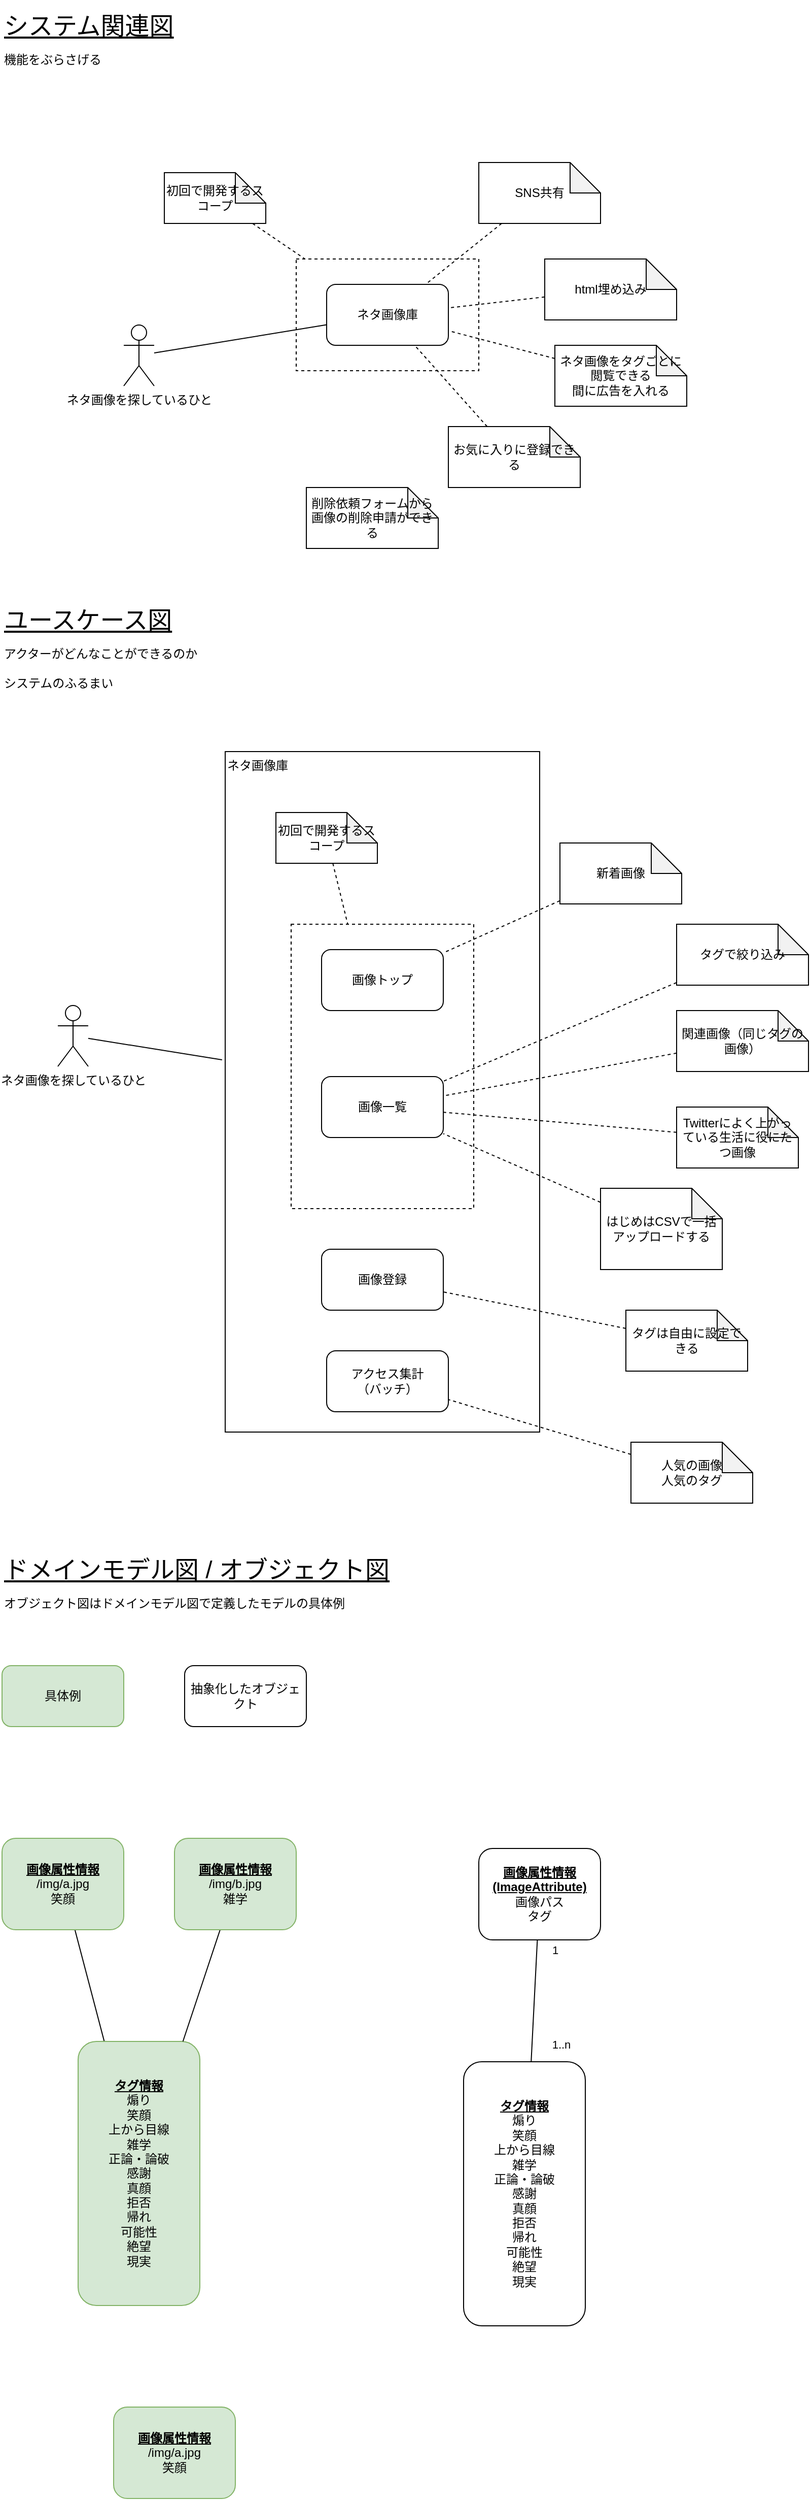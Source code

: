 <mxfile>
    <diagram id="ZOZsUnVHf0IIji6it-Vu" name="ドメインモデル図">
        <mxGraphModel dx="1778" dy="1335" grid="1" gridSize="10" guides="1" tooltips="1" connect="1" arrows="1" fold="1" page="0" pageScale="1" pageWidth="827" pageHeight="1169" math="0" shadow="0">
            <root>
                <mxCell id="0"/>
                <mxCell id="1" parent="0"/>
                <mxCell id="2" value="ネタ画像庫" style="rounded=0;whiteSpace=wrap;html=1;verticalAlign=top;align=left;fillColor=none;" parent="1" vertex="1">
                    <mxGeometry x="140" y="580" width="310" height="670" as="geometry"/>
                </mxCell>
                <mxCell id="3" value="" style="rounded=0;whiteSpace=wrap;html=1;fillColor=none;dashed=1;" parent="1" vertex="1">
                    <mxGeometry x="205" y="750" width="180" height="280" as="geometry"/>
                </mxCell>
                <mxCell id="4" value="" style="rounded=0;whiteSpace=wrap;html=1;fillColor=none;dashed=1;" parent="1" vertex="1">
                    <mxGeometry x="210" y="95" width="180" height="110" as="geometry"/>
                </mxCell>
                <mxCell id="5" value="ネタ画像庫" style="rounded=1;whiteSpace=wrap;html=1;" parent="1" vertex="1">
                    <mxGeometry x="240" y="120" width="120" height="60" as="geometry"/>
                </mxCell>
                <mxCell id="6" style="edgeStyle=none;html=1;endArrow=none;endFill=0;" parent="1" source="7" target="5" edge="1">
                    <mxGeometry relative="1" as="geometry"/>
                </mxCell>
                <mxCell id="7" value="ネタ画像を探しているひと" style="shape=umlActor;verticalLabelPosition=bottom;verticalAlign=top;html=1;outlineConnect=0;" parent="1" vertex="1">
                    <mxGeometry x="40" y="160" width="30" height="60" as="geometry"/>
                </mxCell>
                <mxCell id="10" style="edgeStyle=none;html=1;endArrow=none;endFill=0;dashed=1;" parent="1" source="11" target="4" edge="1">
                    <mxGeometry relative="1" as="geometry"/>
                </mxCell>
                <mxCell id="11" value="初回で開発するスコープ" style="shape=note;whiteSpace=wrap;html=1;backgroundOutline=1;darkOpacity=0.05;" parent="1" vertex="1">
                    <mxGeometry x="80" y="10" width="100" height="50" as="geometry"/>
                </mxCell>
                <mxCell id="14" value="&lt;u&gt;システム関連図&lt;/u&gt;&lt;br&gt;&lt;font style=&quot;font-size: 12px&quot;&gt;機能をぶらさげる&lt;/font&gt;" style="text;html=1;strokeColor=none;fillColor=none;align=left;verticalAlign=middle;whiteSpace=wrap;rounded=0;fontSize=24;" parent="1" vertex="1">
                    <mxGeometry x="-80" y="-160" width="275" height="80" as="geometry"/>
                </mxCell>
                <mxCell id="15" value="&lt;u&gt;ユースケース図&lt;/u&gt;&lt;br&gt;&lt;font style=&quot;font-size: 12px&quot;&gt;アクターがどんなことができるのか&lt;br&gt;システムのふるまい&lt;br&gt;&lt;/font&gt;" style="text;html=1;strokeColor=none;fillColor=none;align=left;verticalAlign=middle;whiteSpace=wrap;rounded=0;fontSize=24;" parent="1" vertex="1">
                    <mxGeometry x="-80" y="440" width="360" height="80" as="geometry"/>
                </mxCell>
                <mxCell id="16" style="edgeStyle=none;html=1;fontSize=24;endArrow=none;endFill=0;dashed=1;" parent="1" source="17" target="5" edge="1">
                    <mxGeometry relative="1" as="geometry"/>
                </mxCell>
                <mxCell id="17" value="html埋め込み" style="shape=note;whiteSpace=wrap;html=1;backgroundOutline=1;darkOpacity=0.05;" parent="1" vertex="1">
                    <mxGeometry x="455" y="95" width="130" height="60" as="geometry"/>
                </mxCell>
                <mxCell id="18" value="画像トップ" style="rounded=1;whiteSpace=wrap;html=1;fontSize=12;" parent="1" vertex="1">
                    <mxGeometry x="235" y="775" width="120" height="60" as="geometry"/>
                </mxCell>
                <mxCell id="21" style="edgeStyle=none;html=1;fontSize=12;endArrow=none;endFill=0;entryX=-0.01;entryY=0.453;entryDx=0;entryDy=0;entryPerimeter=0;" parent="1" source="22" target="2" edge="1">
                    <mxGeometry relative="1" as="geometry"/>
                </mxCell>
                <mxCell id="22" value="ネタ画像を探しているひと" style="shape=umlActor;verticalLabelPosition=bottom;verticalAlign=top;html=1;outlineConnect=0;" parent="1" vertex="1">
                    <mxGeometry x="-25" y="830" width="30" height="60" as="geometry"/>
                </mxCell>
                <mxCell id="27" style="edgeStyle=none;html=1;dashed=1;fontSize=12;endArrow=none;endFill=0;" parent="1" source="28" target="5" edge="1">
                    <mxGeometry relative="1" as="geometry"/>
                </mxCell>
                <mxCell id="28" value="SNS共有" style="shape=note;whiteSpace=wrap;html=1;backgroundOutline=1;darkOpacity=0.05;" parent="1" vertex="1">
                    <mxGeometry x="390" width="120" height="60" as="geometry"/>
                </mxCell>
                <mxCell id="29" style="edgeStyle=none;html=1;dashed=1;fontSize=12;endArrow=none;endFill=0;" parent="1" source="30" target="3" edge="1">
                    <mxGeometry relative="1" as="geometry"/>
                </mxCell>
                <mxCell id="30" value="初回で開発するスコープ" style="shape=note;whiteSpace=wrap;html=1;backgroundOutline=1;darkOpacity=0.05;" parent="1" vertex="1">
                    <mxGeometry x="190" y="640" width="100" height="50" as="geometry"/>
                </mxCell>
                <mxCell id="33" value="&lt;u&gt;ドメインモデル図 / オブジェクト図&lt;/u&gt;&lt;br&gt;&lt;font style=&quot;font-size: 12px&quot;&gt;オブジェクト図はドメインモデル図で定義したモデルの具体例&lt;br&gt;&lt;/font&gt;" style="text;html=1;strokeColor=none;fillColor=none;align=left;verticalAlign=middle;whiteSpace=wrap;rounded=0;fontSize=24;" parent="1" vertex="1">
                    <mxGeometry x="-80" y="1360" width="440" height="80" as="geometry"/>
                </mxCell>
                <mxCell id="36" value="具体例" style="rounded=1;whiteSpace=wrap;html=1;fontSize=12;fillColor=#d5e8d4;strokeColor=#82b366;" parent="1" vertex="1">
                    <mxGeometry x="-80" y="1480" width="120" height="60" as="geometry"/>
                </mxCell>
                <mxCell id="37" value="抽象化したオブジェクト" style="rounded=1;whiteSpace=wrap;html=1;fontSize=12;" parent="1" vertex="1">
                    <mxGeometry x="100" y="1480" width="120" height="60" as="geometry"/>
                </mxCell>
                <mxCell id="55" style="edgeStyle=none;html=1;dashed=1;endArrow=none;endFill=0;" parent="1" source="54" target="5" edge="1">
                    <mxGeometry relative="1" as="geometry"/>
                </mxCell>
                <mxCell id="54" value="ネタ画像をタグごとに閲覧できる&lt;br&gt;間に広告を入れる" style="shape=note;whiteSpace=wrap;html=1;backgroundOutline=1;darkOpacity=0.05;" parent="1" vertex="1">
                    <mxGeometry x="465" y="180" width="130" height="60" as="geometry"/>
                </mxCell>
                <mxCell id="57" style="edgeStyle=none;html=1;dashed=1;endArrow=none;endFill=0;" parent="1" source="56" target="5" edge="1">
                    <mxGeometry relative="1" as="geometry"/>
                </mxCell>
                <mxCell id="56" value="お気に入りに登録できる" style="shape=note;whiteSpace=wrap;html=1;backgroundOutline=1;darkOpacity=0.05;" parent="1" vertex="1">
                    <mxGeometry x="360" y="260" width="130" height="60" as="geometry"/>
                </mxCell>
                <mxCell id="58" value="画像一覧" style="rounded=1;whiteSpace=wrap;html=1;fontSize=12;" parent="1" vertex="1">
                    <mxGeometry x="235" y="900" width="120" height="60" as="geometry"/>
                </mxCell>
                <mxCell id="59" value="画像登録" style="rounded=1;whiteSpace=wrap;html=1;fontSize=12;" parent="1" vertex="1">
                    <mxGeometry x="235" y="1070" width="120" height="60" as="geometry"/>
                </mxCell>
                <mxCell id="61" style="edgeStyle=none;html=1;dashed=1;endArrow=none;endFill=0;" parent="1" source="60" target="18" edge="1">
                    <mxGeometry relative="1" as="geometry"/>
                </mxCell>
                <mxCell id="60" value="新着画像" style="shape=note;whiteSpace=wrap;html=1;backgroundOutline=1;darkOpacity=0.05;" parent="1" vertex="1">
                    <mxGeometry x="470" y="670" width="120" height="60" as="geometry"/>
                </mxCell>
                <mxCell id="64" style="edgeStyle=none;html=1;dashed=1;endArrow=none;endFill=0;" parent="1" source="62" target="70" edge="1">
                    <mxGeometry relative="1" as="geometry"/>
                </mxCell>
                <mxCell id="62" value="人気の画像&lt;br&gt;人気のタグ" style="shape=note;whiteSpace=wrap;html=1;backgroundOutline=1;darkOpacity=0.05;" parent="1" vertex="1">
                    <mxGeometry x="540" y="1260" width="120" height="60" as="geometry"/>
                </mxCell>
                <mxCell id="66" style="edgeStyle=none;html=1;dashed=1;endArrow=none;endFill=0;" parent="1" source="65" target="58" edge="1">
                    <mxGeometry relative="1" as="geometry"/>
                </mxCell>
                <mxCell id="65" value="タグで絞り込み" style="shape=note;whiteSpace=wrap;html=1;backgroundOutline=1;darkOpacity=0.05;" parent="1" vertex="1">
                    <mxGeometry x="585" y="750" width="130" height="60" as="geometry"/>
                </mxCell>
                <mxCell id="68" style="edgeStyle=none;html=1;dashed=1;endArrow=none;endFill=0;" parent="1" source="67" target="58" edge="1">
                    <mxGeometry relative="1" as="geometry"/>
                </mxCell>
                <mxCell id="67" value="はじめはCSVで一括アップロードする" style="shape=note;whiteSpace=wrap;html=1;backgroundOutline=1;darkOpacity=0.05;" parent="1" vertex="1">
                    <mxGeometry x="510" y="1010" width="120" height="80" as="geometry"/>
                </mxCell>
                <mxCell id="83" style="edgeStyle=none;html=1;endArrow=none;endFill=0;" parent="1" source="69" target="77" edge="1">
                    <mxGeometry relative="1" as="geometry"/>
                </mxCell>
                <mxCell id="69" value="&lt;u&gt;&lt;b&gt;画像属性情報&lt;br&gt;&lt;/b&gt;&lt;/u&gt;/img/a.jpg&lt;br&gt;笑顔" style="rounded=1;whiteSpace=wrap;html=1;fontSize=12;fillColor=#d5e8d4;strokeColor=#82b366;" parent="1" vertex="1">
                    <mxGeometry x="-80" y="1650" width="120" height="90" as="geometry"/>
                </mxCell>
                <mxCell id="70" value="アクセス集計&lt;br&gt;（バッチ）" style="rounded=1;whiteSpace=wrap;html=1;fontSize=12;" parent="1" vertex="1">
                    <mxGeometry x="240" y="1170" width="120" height="60" as="geometry"/>
                </mxCell>
                <mxCell id="72" style="edgeStyle=none;html=1;dashed=1;endArrow=none;endFill=0;" parent="1" source="71" target="58" edge="1">
                    <mxGeometry relative="1" as="geometry"/>
                </mxCell>
                <mxCell id="71" value="関連画像（同じタグの画像）" style="shape=note;whiteSpace=wrap;html=1;backgroundOutline=1;darkOpacity=0.05;" parent="1" vertex="1">
                    <mxGeometry x="585" y="835" width="130" height="60" as="geometry"/>
                </mxCell>
                <mxCell id="74" style="edgeStyle=none;html=1;dashed=1;endArrow=none;endFill=0;" parent="1" source="73" target="58" edge="1">
                    <mxGeometry relative="1" as="geometry"/>
                </mxCell>
                <mxCell id="73" value="Twitterによく上がっている生活に役にたつ画像" style="shape=note;whiteSpace=wrap;html=1;backgroundOutline=1;darkOpacity=0.05;" parent="1" vertex="1">
                    <mxGeometry x="585" y="930" width="120" height="60" as="geometry"/>
                </mxCell>
                <mxCell id="90" style="edgeStyle=none;html=1;endArrow=none;endFill=0;" parent="1" source="76" target="89" edge="1">
                    <mxGeometry relative="1" as="geometry"/>
                </mxCell>
                <mxCell id="91" value="1" style="edgeLabel;html=1;align=center;verticalAlign=middle;resizable=0;points=[];" parent="90" vertex="1" connectable="0">
                    <mxGeometry x="-0.016" y="-1" relative="1" as="geometry">
                        <mxPoint x="21" y="-49" as="offset"/>
                    </mxGeometry>
                </mxCell>
                <mxCell id="92" value="1..n" style="edgeLabel;html=1;align=center;verticalAlign=middle;resizable=0;points=[];" parent="90" vertex="1" connectable="0">
                    <mxGeometry x="0.715" y="2" relative="1" as="geometry">
                        <mxPoint x="26" as="offset"/>
                    </mxGeometry>
                </mxCell>
                <mxCell id="76" value="&lt;u&gt;&lt;b&gt;画像属性情報&lt;br&gt;(ImageAttribute)&lt;br&gt;&lt;/b&gt;&lt;/u&gt;画像パス&lt;br&gt;タグ" style="rounded=1;whiteSpace=wrap;html=1;fontSize=12;" parent="1" vertex="1">
                    <mxGeometry x="390" y="1660" width="120" height="90" as="geometry"/>
                </mxCell>
                <mxCell id="77" value="&lt;u&gt;&lt;b&gt;タグ情報&lt;br&gt;&lt;/b&gt;&lt;/u&gt;煽り&lt;br&gt;笑顔&lt;br&gt;上から目線&lt;br&gt;雑学&lt;br&gt;正論・論破&lt;br&gt;感謝&lt;br&gt;真顔&lt;br&gt;拒否&lt;br&gt;帰れ&lt;br&gt;可能性&lt;br&gt;絶望&lt;br&gt;現実" style="rounded=1;whiteSpace=wrap;html=1;fontSize=12;fillColor=#d5e8d4;strokeColor=#82b366;" parent="1" vertex="1">
                    <mxGeometry x="-5" y="1850" width="120" height="260" as="geometry"/>
                </mxCell>
                <mxCell id="79" style="edgeStyle=none;html=1;dashed=1;endArrow=none;endFill=0;" parent="1" source="78" target="59" edge="1">
                    <mxGeometry relative="1" as="geometry"/>
                </mxCell>
                <mxCell id="78" value="タグは自由に設定できる" style="shape=note;whiteSpace=wrap;html=1;backgroundOutline=1;darkOpacity=0.05;" parent="1" vertex="1">
                    <mxGeometry x="535" y="1130" width="120" height="60" as="geometry"/>
                </mxCell>
                <mxCell id="82" style="edgeStyle=none;html=1;endArrow=none;endFill=0;" parent="1" source="81" target="77" edge="1">
                    <mxGeometry relative="1" as="geometry"/>
                </mxCell>
                <mxCell id="81" value="&lt;u&gt;&lt;b&gt;画像属性情報&lt;br&gt;&lt;/b&gt;&lt;/u&gt;/img/b.jpg&lt;br&gt;雑学" style="rounded=1;whiteSpace=wrap;html=1;fontSize=12;fillColor=#d5e8d4;strokeColor=#82b366;" parent="1" vertex="1">
                    <mxGeometry x="90" y="1650" width="120" height="90" as="geometry"/>
                </mxCell>
                <mxCell id="89" value="&lt;u&gt;&lt;b&gt;タグ情報&lt;br&gt;&lt;/b&gt;&lt;/u&gt;煽り&lt;br&gt;笑顔&lt;br&gt;上から目線&lt;br&gt;雑学&lt;br&gt;正論・論破&lt;br&gt;感謝&lt;br&gt;真顔&lt;br&gt;拒否&lt;br&gt;帰れ&lt;br&gt;可能性&lt;br&gt;絶望&lt;br&gt;現実" style="rounded=1;whiteSpace=wrap;html=1;fontSize=12;" parent="1" vertex="1">
                    <mxGeometry x="375" y="1870" width="120" height="260" as="geometry"/>
                </mxCell>
                <mxCell id="FZVtivqmHtUQwO8rmhvL-92" value="削除依頼フォームから画像の削除申請ができる" style="shape=note;whiteSpace=wrap;html=1;backgroundOutline=1;darkOpacity=0.05;" parent="1" vertex="1">
                    <mxGeometry x="220" y="320" width="130" height="60" as="geometry"/>
                </mxCell>
                <mxCell id="-2g5LexD6XYep8c7_5fs-92" value="&lt;u&gt;&lt;b&gt;画像属性情報&lt;br&gt;&lt;/b&gt;&lt;/u&gt;/img/a.jpg&lt;br&gt;笑顔" style="rounded=1;whiteSpace=wrap;html=1;fontSize=12;fillColor=#d5e8d4;strokeColor=#82b366;" vertex="1" parent="1">
                    <mxGeometry x="30" y="2210" width="120" height="90" as="geometry"/>
                </mxCell>
            </root>
        </mxGraphModel>
    </diagram>
    <diagram id="Jy3SGGQrCdnOrKDzAN7E" name="システムアーキテクチャ">
        <mxGraphModel dx="1378" dy="935" grid="1" gridSize="10" guides="1" tooltips="1" connect="1" arrows="1" fold="1" page="0" pageScale="1" pageWidth="827" pageHeight="1169" math="0" shadow="0">
            <root>
                <mxCell id="x-B0cTghRf6FqSLh7uY4-0"/>
                <mxCell id="x-B0cTghRf6FqSLh7uY4-1" parent="x-B0cTghRf6FqSLh7uY4-0"/>
                <mxCell id="Fv9ooPq86uM3jCUOfpWY-11" value="Firebase(Sparkプラン)" style="rounded=0;whiteSpace=wrap;html=1;fillColor=none;verticalAlign=top;align=left;fontSize=20;dashed=1;" parent="x-B0cTghRf6FqSLh7uY4-1" vertex="1">
                    <mxGeometry x="180" width="620" height="440" as="geometry"/>
                </mxCell>
                <mxCell id="Fv9ooPq86uM3jCUOfpWY-6" value="Cloud Firestore" style="rounded=1;whiteSpace=wrap;html=1;fillColor=#dae8fc;strokeColor=#6c8ebf;" parent="x-B0cTghRf6FqSLh7uY4-1" vertex="1">
                    <mxGeometry x="610" y="130" width="120" height="60" as="geometry"/>
                </mxCell>
                <mxCell id="Fv9ooPq86uM3jCUOfpWY-7" value="Cloud Storage" style="rounded=1;whiteSpace=wrap;html=1;fillColor=#dae8fc;strokeColor=#6c8ebf;" parent="x-B0cTghRf6FqSLh7uY4-1" vertex="1">
                    <mxGeometry x="600" y="270" width="120" height="60" as="geometry"/>
                </mxCell>
                <mxCell id="Fv9ooPq86uM3jCUOfpWY-9" style="edgeStyle=none;html=1;endArrow=none;endFill=0;" parent="x-B0cTghRf6FqSLh7uY4-1" source="Fv9ooPq86uM3jCUOfpWY-8" target="Fv9ooPq86uM3jCUOfpWY-6" edge="1">
                    <mxGeometry relative="1" as="geometry"/>
                </mxCell>
                <mxCell id="Fv9ooPq86uM3jCUOfpWY-10" style="edgeStyle=none;html=1;endArrow=none;endFill=0;" parent="x-B0cTghRf6FqSLh7uY4-1" source="Fv9ooPq86uM3jCUOfpWY-8" target="Fv9ooPq86uM3jCUOfpWY-7" edge="1">
                    <mxGeometry relative="1" as="geometry"/>
                </mxCell>
                <mxCell id="Fv9ooPq86uM3jCUOfpWY-8" value="Hosting&lt;br&gt;(Next.js)" style="rounded=1;whiteSpace=wrap;html=1;fillColor=#dae8fc;strokeColor=#6c8ebf;" parent="x-B0cTghRf6FqSLh7uY4-1" vertex="1">
                    <mxGeometry x="390" y="250" width="120" height="60" as="geometry"/>
                </mxCell>
                <mxCell id="Fv9ooPq86uM3jCUOfpWY-15" style="edgeStyle=none;html=1;fontSize=20;endArrow=none;endFill=0;" parent="x-B0cTghRf6FqSLh7uY4-1" source="Fv9ooPq86uM3jCUOfpWY-12" target="Fv9ooPq86uM3jCUOfpWY-13" edge="1">
                    <mxGeometry relative="1" as="geometry"/>
                </mxCell>
                <mxCell id="Fv9ooPq86uM3jCUOfpWY-12" value="エンジニア" style="shape=umlActor;verticalLabelPosition=bottom;verticalAlign=top;html=1;outlineConnect=0;fillColor=none;" parent="x-B0cTghRf6FqSLh7uY4-1" vertex="1">
                    <mxGeometry x="240" y="490" width="30" height="60" as="geometry"/>
                </mxCell>
                <mxCell id="Fv9ooPq86uM3jCUOfpWY-16" style="edgeStyle=none;html=1;fontSize=20;endArrow=none;endFill=0;" parent="x-B0cTghRf6FqSLh7uY4-1" source="Fv9ooPq86uM3jCUOfpWY-13" target="Fv9ooPq86uM3jCUOfpWY-8" edge="1">
                    <mxGeometry relative="1" as="geometry"/>
                </mxCell>
                <mxCell id="Fv9ooPq86uM3jCUOfpWY-13" value="Github" style="rounded=1;whiteSpace=wrap;html=1;fillColor=#dae8fc;strokeColor=#6c8ebf;" parent="x-B0cTghRf6FqSLh7uY4-1" vertex="1">
                    <mxGeometry x="390" y="490" width="120" height="60" as="geometry"/>
                </mxCell>
                <mxCell id="gCogJpqf-p02Ac-Y15M9-0" value="github actions" style="rounded=1;whiteSpace=wrap;html=1;fillColor=#dae8fc;strokeColor=#6c8ebf;" parent="x-B0cTghRf6FqSLh7uY4-1" vertex="1">
                    <mxGeometry x="620" y="510" width="120" height="360" as="geometry"/>
                </mxCell>
                <mxCell id="gCogJpqf-p02Ac-Y15M9-1" value="ビルド" style="rounded=1;whiteSpace=wrap;html=1;fillColor=#dae8fc;strokeColor=#6c8ebf;" parent="x-B0cTghRf6FqSLh7uY4-1" vertex="1">
                    <mxGeometry x="790" y="610" width="120" height="60" as="geometry"/>
                </mxCell>
                <mxCell id="gCogJpqf-p02Ac-Y15M9-4" style="edgeStyle=none;html=1;" parent="x-B0cTghRf6FqSLh7uY4-1" source="gCogJpqf-p02Ac-Y15M9-2" target="gCogJpqf-p02Ac-Y15M9-3" edge="1">
                    <mxGeometry relative="1" as="geometry"/>
                </mxCell>
                <mxCell id="gCogJpqf-p02Ac-Y15M9-2" value="デプロイ" style="rounded=1;whiteSpace=wrap;html=1;fillColor=#dae8fc;strokeColor=#6c8ebf;" parent="x-B0cTghRf6FqSLh7uY4-1" vertex="1">
                    <mxGeometry x="790" y="710" width="120" height="60" as="geometry"/>
                </mxCell>
                <mxCell id="gCogJpqf-p02Ac-Y15M9-3" value="Firebase Hosting" style="rounded=1;whiteSpace=wrap;html=1;fillColor=#dae8fc;strokeColor=#6c8ebf;" parent="x-B0cTghRf6FqSLh7uY4-1" vertex="1">
                    <mxGeometry x="1010" y="710" width="120" height="60" as="geometry"/>
                </mxCell>
                <mxCell id="gCogJpqf-p02Ac-Y15M9-5" value="git clone" style="rounded=1;whiteSpace=wrap;html=1;fillColor=#dae8fc;strokeColor=#6c8ebf;" parent="x-B0cTghRf6FqSLh7uY4-1" vertex="1">
                    <mxGeometry x="790" y="510" width="120" height="60" as="geometry"/>
                </mxCell>
                <mxCell id="gCogJpqf-p02Ac-Y15M9-6" value="Slack通知" style="rounded=1;whiteSpace=wrap;html=1;fillColor=#dae8fc;strokeColor=#6c8ebf;" parent="x-B0cTghRf6FqSLh7uY4-1" vertex="1">
                    <mxGeometry x="790" y="810" width="120" height="60" as="geometry"/>
                </mxCell>
                <mxCell id="gCogJpqf-p02Ac-Y15M9-7" value="Google Drive" style="rounded=1;whiteSpace=wrap;html=1;fillColor=#dae8fc;strokeColor=#6c8ebf;" parent="x-B0cTghRf6FqSLh7uY4-1" vertex="1">
                    <mxGeometry x="950" y="340" width="120" height="60" as="geometry"/>
                </mxCell>
                <mxCell id="gCogJpqf-p02Ac-Y15M9-9" style="edgeStyle=none;html=1;endArrow=none;endFill=0;dashed=1;" parent="x-B0cTghRf6FqSLh7uY4-1" source="gCogJpqf-p02Ac-Y15M9-8" target="gCogJpqf-p02Ac-Y15M9-7" edge="1">
                    <mxGeometry relative="1" as="geometry">
                        <mxPoint x="1057.647" y="270" as="targetPoint"/>
                    </mxGeometry>
                </mxCell>
                <mxCell id="gCogJpqf-p02Ac-Y15M9-8" value="画像を格納しておいてデプロイ時に取得する" style="shape=note;whiteSpace=wrap;html=1;backgroundOutline=1;darkOpacity=0.05;" parent="x-B0cTghRf6FqSLh7uY4-1" vertex="1">
                    <mxGeometry x="1000" y="245" width="180" height="70" as="geometry"/>
                </mxCell>
                <mxCell id="cIicAyVDGjq5N7ZjlBx3-0" value="package.jsonの更新検知" style="shape=note;whiteSpace=wrap;html=1;backgroundOutline=1;darkOpacity=0.05;" parent="x-B0cTghRf6FqSLh7uY4-1" vertex="1">
                    <mxGeometry x="1070" y="470" width="180" height="70" as="geometry"/>
                </mxCell>
                <mxCell id="cIicAyVDGjq5N7ZjlBx3-2" value="画像" style="ellipse;whiteSpace=wrap;html=1;aspect=fixed;fillColor=#dae8fc;strokeColor=#6c8ebf;" parent="x-B0cTghRf6FqSLh7uY4-1" vertex="1">
                    <mxGeometry x="890" y="360" width="80" height="80" as="geometry"/>
                </mxCell>
            </root>
        </mxGraphModel>
    </diagram>
</mxfile>